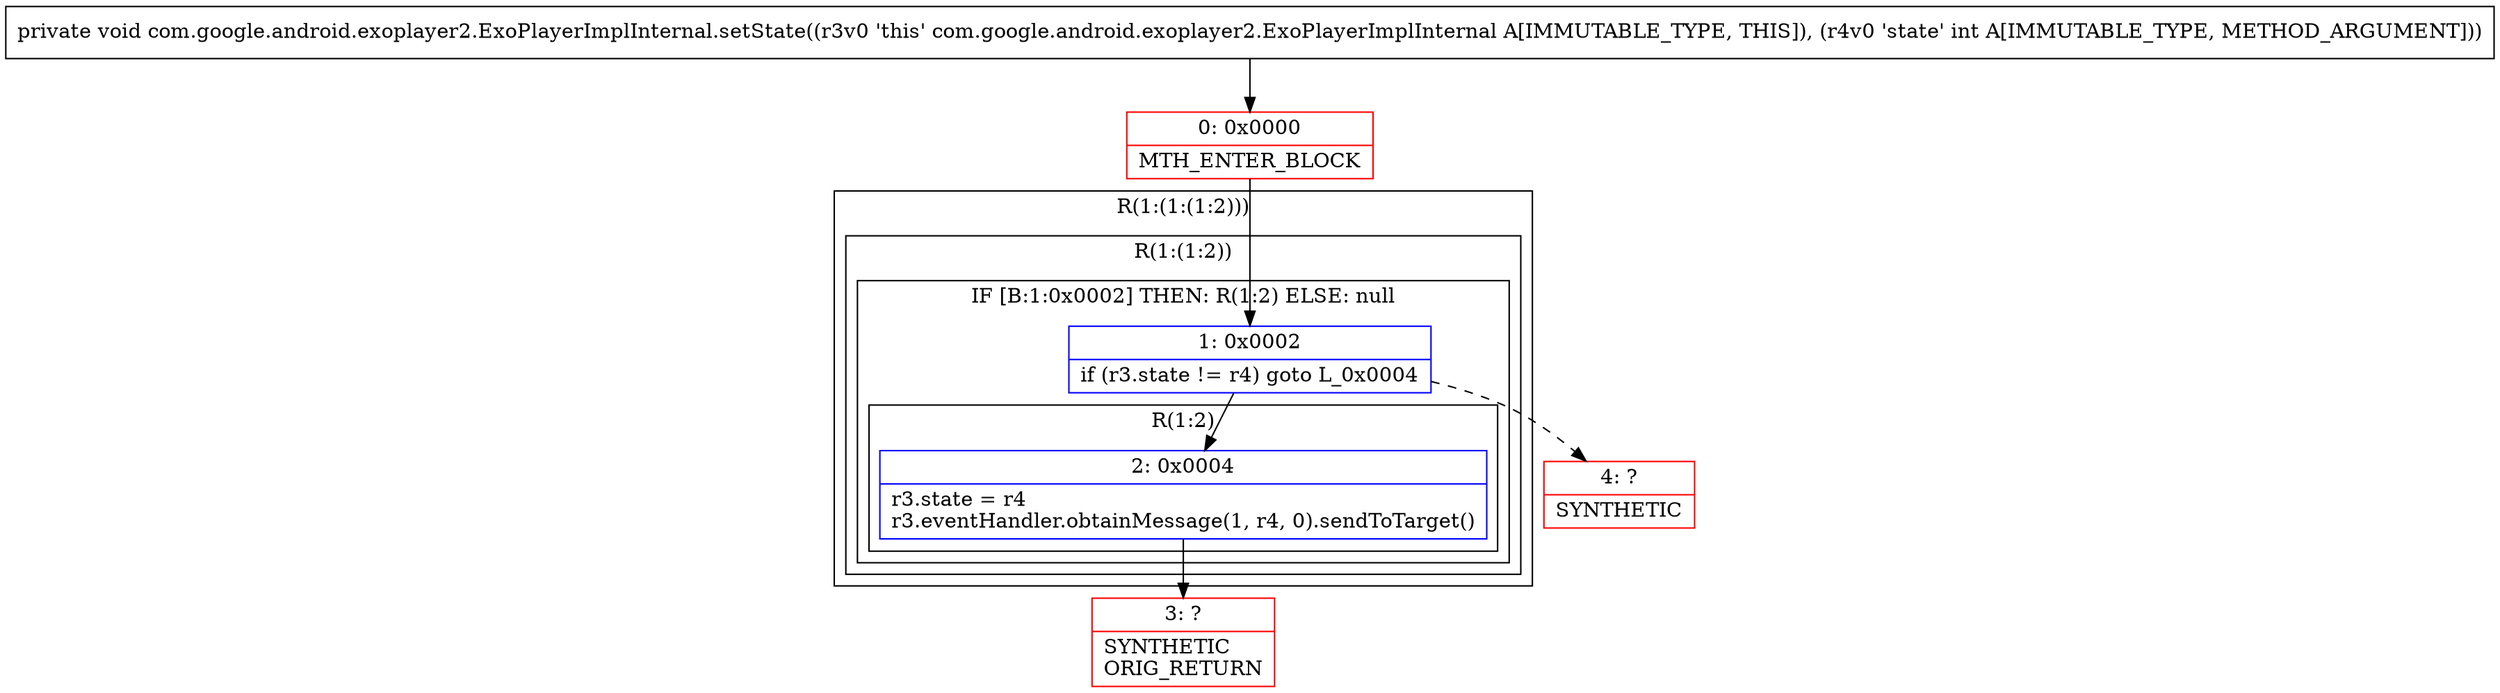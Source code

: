 digraph "CFG forcom.google.android.exoplayer2.ExoPlayerImplInternal.setState(I)V" {
subgraph cluster_Region_2028524745 {
label = "R(1:(1:(1:2)))";
node [shape=record,color=blue];
subgraph cluster_Region_1862388996 {
label = "R(1:(1:2))";
node [shape=record,color=blue];
subgraph cluster_IfRegion_81053795 {
label = "IF [B:1:0x0002] THEN: R(1:2) ELSE: null";
node [shape=record,color=blue];
Node_1 [shape=record,label="{1\:\ 0x0002|if (r3.state != r4) goto L_0x0004\l}"];
subgraph cluster_Region_1196868161 {
label = "R(1:2)";
node [shape=record,color=blue];
Node_2 [shape=record,label="{2\:\ 0x0004|r3.state = r4\lr3.eventHandler.obtainMessage(1, r4, 0).sendToTarget()\l}"];
}
}
}
}
Node_0 [shape=record,color=red,label="{0\:\ 0x0000|MTH_ENTER_BLOCK\l}"];
Node_3 [shape=record,color=red,label="{3\:\ ?|SYNTHETIC\lORIG_RETURN\l}"];
Node_4 [shape=record,color=red,label="{4\:\ ?|SYNTHETIC\l}"];
MethodNode[shape=record,label="{private void com.google.android.exoplayer2.ExoPlayerImplInternal.setState((r3v0 'this' com.google.android.exoplayer2.ExoPlayerImplInternal A[IMMUTABLE_TYPE, THIS]), (r4v0 'state' int A[IMMUTABLE_TYPE, METHOD_ARGUMENT])) }"];
MethodNode -> Node_0;
Node_1 -> Node_2;
Node_1 -> Node_4[style=dashed];
Node_2 -> Node_3;
Node_0 -> Node_1;
}

